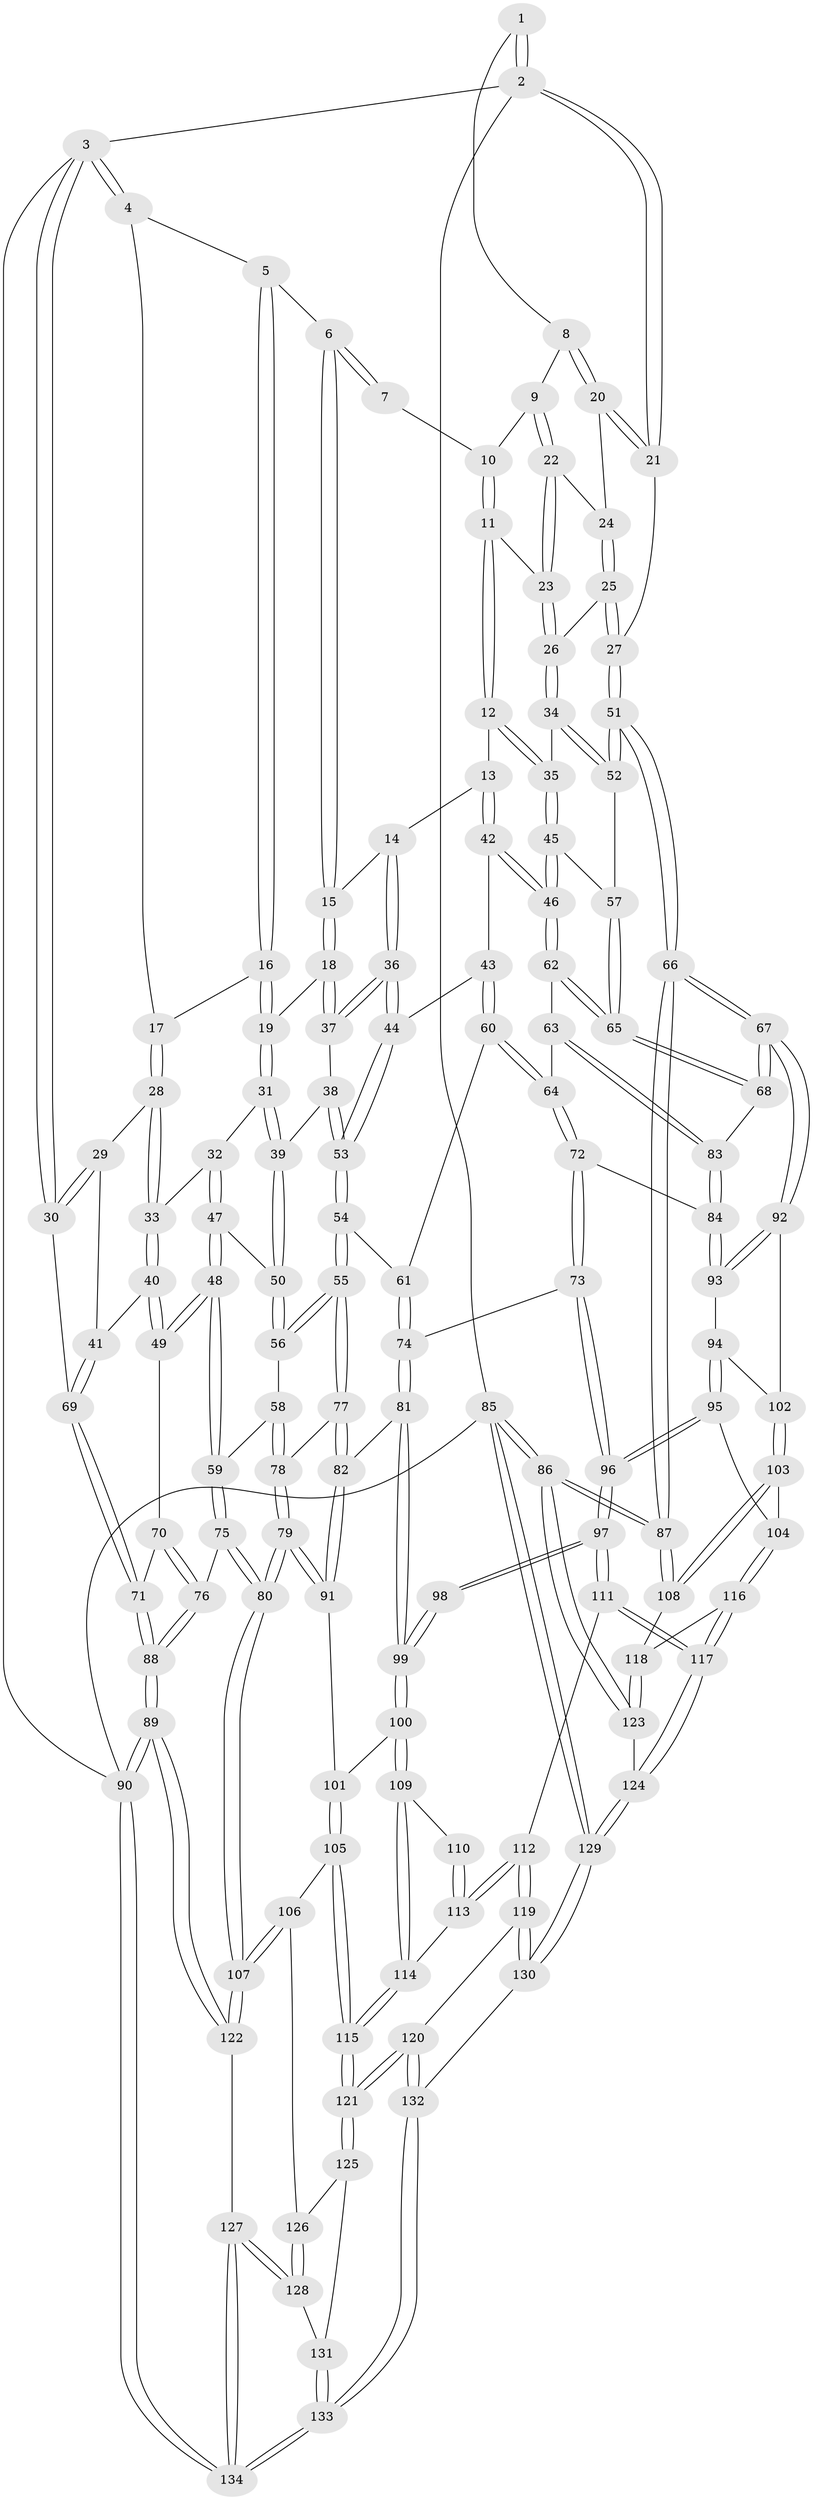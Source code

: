 // coarse degree distribution, {4: 0.21505376344086022, 2: 0.021505376344086023, 6: 0.12903225806451613, 5: 0.5591397849462365, 3: 0.03225806451612903, 7: 0.03225806451612903, 10: 0.010752688172043012}
// Generated by graph-tools (version 1.1) at 2025/05/03/04/25 22:05:28]
// undirected, 134 vertices, 332 edges
graph export_dot {
graph [start="1"]
  node [color=gray90,style=filled];
  1 [pos="+0.9107610342832942+0"];
  2 [pos="+1+0"];
  3 [pos="+0+0"];
  4 [pos="+0.15397639946569935+0"];
  5 [pos="+0.5342969461137611+0"];
  6 [pos="+0.5650612189195762+0"];
  7 [pos="+0.8137634035886787+0"];
  8 [pos="+0.9377228693222128+0.03427374844851947"];
  9 [pos="+0.9288655178951146+0.04281464715325228"];
  10 [pos="+0.8199917001474984+0"];
  11 [pos="+0.8018472384623061+0.10531814858082793"];
  12 [pos="+0.760111567644148+0.13419189312168725"];
  13 [pos="+0.7398124481408009+0.1397704868913988"];
  14 [pos="+0.686292832032107+0.10943469866016546"];
  15 [pos="+0.674123457662091+0.0943532786334583"];
  16 [pos="+0.45667542488456675+0.059118519953936244"];
  17 [pos="+0.2291699230508989+0.06243100424850571"];
  18 [pos="+0.47974454735275035+0.13159035867306326"];
  19 [pos="+0.4634756530103275+0.11633301810081655"];
  20 [pos="+1+0.049709629089272185"];
  21 [pos="+1+0.0017856718907025076"];
  22 [pos="+0.9002472519986193+0.08844757013808846"];
  23 [pos="+0.8455247181916085+0.10694016750305338"];
  24 [pos="+0.9539399461039351+0.12413722032174568"];
  25 [pos="+0.9589424743652211+0.13208841095620957"];
  26 [pos="+0.9341485842239038+0.21438391309154348"];
  27 [pos="+1+0.18047722991001092"];
  28 [pos="+0.2204200698393829+0.12581232555776856"];
  29 [pos="+0.07489472495165955+0.12400721038121237"];
  30 [pos="+0+0"];
  31 [pos="+0.3462108838670638+0.1902586928641858"];
  32 [pos="+0.23184181218208025+0.14543471078008927"];
  33 [pos="+0.2246737599744402+0.13978458171602381"];
  34 [pos="+0.9355234792176416+0.2224803012698121"];
  35 [pos="+0.8888625076424042+0.260305920042964"];
  36 [pos="+0.5378592415468467+0.24441994306179443"];
  37 [pos="+0.5131209226953033+0.20500109413972234"];
  38 [pos="+0.3849188125165032+0.24167338666580032"];
  39 [pos="+0.35392459981906277+0.2126931486710637"];
  40 [pos="+0.10219879489139935+0.3019394170899089"];
  41 [pos="+0.02823862318897678+0.2893806836634244"];
  42 [pos="+0.7159210865086066+0.28298966164330425"];
  43 [pos="+0.6901914922666634+0.2949444366182473"];
  44 [pos="+0.5383053864446734+0.24828583270056653"];
  45 [pos="+0.8799815250327806+0.28787345448674057"];
  46 [pos="+0.7980598581059579+0.3403885544011005"];
  47 [pos="+0.2621664256244431+0.29515367374960855"];
  48 [pos="+0.17957619873034508+0.38670036460100504"];
  49 [pos="+0.16232246798111544+0.3775973973541267"];
  50 [pos="+0.3184782878006261+0.3051870553042032"];
  51 [pos="+1+0.24045672430239415"];
  52 [pos="+1+0.25166217122969314"];
  53 [pos="+0.4717145653212914+0.36640143207825343"];
  54 [pos="+0.4702558169478938+0.37506970686414065"];
  55 [pos="+0.44329378135655695+0.3990146237815959"];
  56 [pos="+0.3648613649847356+0.38566158114806254"];
  57 [pos="+0.9386626839116103+0.34087253887827496"];
  58 [pos="+0.2719548806918743+0.4183657478371409"];
  59 [pos="+0.1851881284443116+0.3933054687666502"];
  60 [pos="+0.6318938002521325+0.40798160991356364"];
  61 [pos="+0.5561291076880802+0.40517839496439767"];
  62 [pos="+0.8015738117696425+0.3656563818883551"];
  63 [pos="+0.7731633919468276+0.4439152682229495"];
  64 [pos="+0.6664764817280331+0.4521797729683847"];
  65 [pos="+0.9609130807571019+0.4472333791174366"];
  66 [pos="+1+0.5405178572698055"];
  67 [pos="+1+0.5417520769679248"];
  68 [pos="+0.9704043843269752+0.46096535257851273"];
  69 [pos="+0+0.31147726886687954"];
  70 [pos="+0.0769830020109789+0.45091929846867224"];
  71 [pos="+0+0.4514730861346967"];
  72 [pos="+0.6483859655696446+0.5541350519224628"];
  73 [pos="+0.6283081228433182+0.5747423096832598"];
  74 [pos="+0.5803969611265586+0.574108506506992"];
  75 [pos="+0.15444569532878008+0.6791234786400969"];
  76 [pos="+0.11752109441530717+0.6700038414023295"];
  77 [pos="+0.4363385792387699+0.49322452930036675"];
  78 [pos="+0.29439933140289415+0.5379352643750634"];
  79 [pos="+0.22127497903891305+0.6598805681836343"];
  80 [pos="+0.16573853166919417+0.6861097538651203"];
  81 [pos="+0.4993149158451476+0.5968926657351461"];
  82 [pos="+0.47459530485543955+0.5845195713652509"];
  83 [pos="+0.8138421998402536+0.5211416461843262"];
  84 [pos="+0.8028508221584264+0.5604733309267671"];
  85 [pos="+1+1"];
  86 [pos="+1+1"];
  87 [pos="+1+0.9639246721679696"];
  88 [pos="+0+0.6457357310836671"];
  89 [pos="+0+0.8608048897082584"];
  90 [pos="+0+1"];
  91 [pos="+0.3540872824528354+0.6604068589715795"];
  92 [pos="+1+0.5661070118692524"];
  93 [pos="+0.8060241502176142+0.5714498923136759"];
  94 [pos="+0.8156242688583315+0.6451075533806606"];
  95 [pos="+0.8001035436764599+0.6876755249333805"];
  96 [pos="+0.6918879043898266+0.7174743888362826"];
  97 [pos="+0.6876979964528459+0.7231732420955619"];
  98 [pos="+0.6254815901909617+0.7236109107149804"];
  99 [pos="+0.5088211602400675+0.6443533200045156"];
  100 [pos="+0.4927688017315086+0.7448265136053339"];
  101 [pos="+0.3925785462942901+0.7134495846738164"];
  102 [pos="+1+0.61011786163084"];
  103 [pos="+0.9463304406575654+0.7226253329685711"];
  104 [pos="+0.8416816595343126+0.7363788234938208"];
  105 [pos="+0.3865312886365249+0.8397502185421502"];
  106 [pos="+0.3696422399295863+0.8402434609606345"];
  107 [pos="+0.19327046223023478+0.7975798888342163"];
  108 [pos="+0.9874336884516645+0.821259324602819"];
  109 [pos="+0.4947246587759385+0.7510591378543136"];
  110 [pos="+0.5873490952431794+0.7422272010021262"];
  111 [pos="+0.6782374950392058+0.8391680465967402"];
  112 [pos="+0.6266179997935184+0.8674359535023765"];
  113 [pos="+0.5667241943227168+0.8240247600153571"];
  114 [pos="+0.4882180327310987+0.7979087010069434"];
  115 [pos="+0.4353263214245601+0.8558257453596396"];
  116 [pos="+0.8421271261471494+0.7393194758947286"];
  117 [pos="+0.7385684306358637+0.87829182780893"];
  118 [pos="+0.8842924390611664+0.8443266614289472"];
  119 [pos="+0.6194005727931348+0.8801496162460204"];
  120 [pos="+0.46420200708572906+0.9237330773826409"];
  121 [pos="+0.4585477312146055+0.915152354468451"];
  122 [pos="+0.18068832656502548+0.8458780682524412"];
  123 [pos="+0.8665902155247293+0.8829596641823467"];
  124 [pos="+0.7916528578531821+0.934832516210594"];
  125 [pos="+0.3646995471696598+0.9485103918475315"];
  126 [pos="+0.34664393544181266+0.909529233000481"];
  127 [pos="+0.15801088830628937+0.9835015147786516"];
  128 [pos="+0.31311243307410624+0.9511229530761857"];
  129 [pos="+0.7664207525303013+1"];
  130 [pos="+0.6147713109866404+1"];
  131 [pos="+0.351700399945094+0.961526980770794"];
  132 [pos="+0.5020467151877581+1"];
  133 [pos="+0.4622873936708499+1"];
  134 [pos="+0+1"];
  1 -- 2;
  1 -- 2;
  1 -- 8;
  2 -- 3;
  2 -- 21;
  2 -- 21;
  2 -- 85;
  3 -- 4;
  3 -- 4;
  3 -- 30;
  3 -- 30;
  3 -- 90;
  4 -- 5;
  4 -- 17;
  5 -- 6;
  5 -- 16;
  5 -- 16;
  6 -- 7;
  6 -- 7;
  6 -- 15;
  6 -- 15;
  7 -- 10;
  8 -- 9;
  8 -- 20;
  8 -- 20;
  9 -- 10;
  9 -- 22;
  9 -- 22;
  10 -- 11;
  10 -- 11;
  11 -- 12;
  11 -- 12;
  11 -- 23;
  12 -- 13;
  12 -- 35;
  12 -- 35;
  13 -- 14;
  13 -- 42;
  13 -- 42;
  14 -- 15;
  14 -- 36;
  14 -- 36;
  15 -- 18;
  15 -- 18;
  16 -- 17;
  16 -- 19;
  16 -- 19;
  17 -- 28;
  17 -- 28;
  18 -- 19;
  18 -- 37;
  18 -- 37;
  19 -- 31;
  19 -- 31;
  20 -- 21;
  20 -- 21;
  20 -- 24;
  21 -- 27;
  22 -- 23;
  22 -- 23;
  22 -- 24;
  23 -- 26;
  23 -- 26;
  24 -- 25;
  24 -- 25;
  25 -- 26;
  25 -- 27;
  25 -- 27;
  26 -- 34;
  26 -- 34;
  27 -- 51;
  27 -- 51;
  28 -- 29;
  28 -- 33;
  28 -- 33;
  29 -- 30;
  29 -- 30;
  29 -- 41;
  30 -- 69;
  31 -- 32;
  31 -- 39;
  31 -- 39;
  32 -- 33;
  32 -- 47;
  32 -- 47;
  33 -- 40;
  33 -- 40;
  34 -- 35;
  34 -- 52;
  34 -- 52;
  35 -- 45;
  35 -- 45;
  36 -- 37;
  36 -- 37;
  36 -- 44;
  36 -- 44;
  37 -- 38;
  38 -- 39;
  38 -- 53;
  38 -- 53;
  39 -- 50;
  39 -- 50;
  40 -- 41;
  40 -- 49;
  40 -- 49;
  41 -- 69;
  41 -- 69;
  42 -- 43;
  42 -- 46;
  42 -- 46;
  43 -- 44;
  43 -- 60;
  43 -- 60;
  44 -- 53;
  44 -- 53;
  45 -- 46;
  45 -- 46;
  45 -- 57;
  46 -- 62;
  46 -- 62;
  47 -- 48;
  47 -- 48;
  47 -- 50;
  48 -- 49;
  48 -- 49;
  48 -- 59;
  48 -- 59;
  49 -- 70;
  50 -- 56;
  50 -- 56;
  51 -- 52;
  51 -- 52;
  51 -- 66;
  51 -- 66;
  52 -- 57;
  53 -- 54;
  53 -- 54;
  54 -- 55;
  54 -- 55;
  54 -- 61;
  55 -- 56;
  55 -- 56;
  55 -- 77;
  55 -- 77;
  56 -- 58;
  57 -- 65;
  57 -- 65;
  58 -- 59;
  58 -- 78;
  58 -- 78;
  59 -- 75;
  59 -- 75;
  60 -- 61;
  60 -- 64;
  60 -- 64;
  61 -- 74;
  61 -- 74;
  62 -- 63;
  62 -- 65;
  62 -- 65;
  63 -- 64;
  63 -- 83;
  63 -- 83;
  64 -- 72;
  64 -- 72;
  65 -- 68;
  65 -- 68;
  66 -- 67;
  66 -- 67;
  66 -- 87;
  66 -- 87;
  67 -- 68;
  67 -- 68;
  67 -- 92;
  67 -- 92;
  68 -- 83;
  69 -- 71;
  69 -- 71;
  70 -- 71;
  70 -- 76;
  70 -- 76;
  71 -- 88;
  71 -- 88;
  72 -- 73;
  72 -- 73;
  72 -- 84;
  73 -- 74;
  73 -- 96;
  73 -- 96;
  74 -- 81;
  74 -- 81;
  75 -- 76;
  75 -- 80;
  75 -- 80;
  76 -- 88;
  76 -- 88;
  77 -- 78;
  77 -- 82;
  77 -- 82;
  78 -- 79;
  78 -- 79;
  79 -- 80;
  79 -- 80;
  79 -- 91;
  79 -- 91;
  80 -- 107;
  80 -- 107;
  81 -- 82;
  81 -- 99;
  81 -- 99;
  82 -- 91;
  82 -- 91;
  83 -- 84;
  83 -- 84;
  84 -- 93;
  84 -- 93;
  85 -- 86;
  85 -- 86;
  85 -- 129;
  85 -- 129;
  85 -- 90;
  86 -- 87;
  86 -- 87;
  86 -- 123;
  86 -- 123;
  87 -- 108;
  87 -- 108;
  88 -- 89;
  88 -- 89;
  89 -- 90;
  89 -- 90;
  89 -- 122;
  89 -- 122;
  90 -- 134;
  90 -- 134;
  91 -- 101;
  92 -- 93;
  92 -- 93;
  92 -- 102;
  93 -- 94;
  94 -- 95;
  94 -- 95;
  94 -- 102;
  95 -- 96;
  95 -- 96;
  95 -- 104;
  96 -- 97;
  96 -- 97;
  97 -- 98;
  97 -- 98;
  97 -- 111;
  97 -- 111;
  98 -- 99;
  98 -- 99;
  99 -- 100;
  99 -- 100;
  100 -- 101;
  100 -- 109;
  100 -- 109;
  101 -- 105;
  101 -- 105;
  102 -- 103;
  102 -- 103;
  103 -- 104;
  103 -- 108;
  103 -- 108;
  104 -- 116;
  104 -- 116;
  105 -- 106;
  105 -- 115;
  105 -- 115;
  106 -- 107;
  106 -- 107;
  106 -- 126;
  107 -- 122;
  107 -- 122;
  108 -- 118;
  109 -- 110;
  109 -- 114;
  109 -- 114;
  110 -- 113;
  110 -- 113;
  111 -- 112;
  111 -- 117;
  111 -- 117;
  112 -- 113;
  112 -- 113;
  112 -- 119;
  112 -- 119;
  113 -- 114;
  114 -- 115;
  114 -- 115;
  115 -- 121;
  115 -- 121;
  116 -- 117;
  116 -- 117;
  116 -- 118;
  117 -- 124;
  117 -- 124;
  118 -- 123;
  118 -- 123;
  119 -- 120;
  119 -- 130;
  119 -- 130;
  120 -- 121;
  120 -- 121;
  120 -- 132;
  120 -- 132;
  121 -- 125;
  121 -- 125;
  122 -- 127;
  123 -- 124;
  124 -- 129;
  124 -- 129;
  125 -- 126;
  125 -- 131;
  126 -- 128;
  126 -- 128;
  127 -- 128;
  127 -- 128;
  127 -- 134;
  127 -- 134;
  128 -- 131;
  129 -- 130;
  129 -- 130;
  130 -- 132;
  131 -- 133;
  131 -- 133;
  132 -- 133;
  132 -- 133;
  133 -- 134;
  133 -- 134;
}
